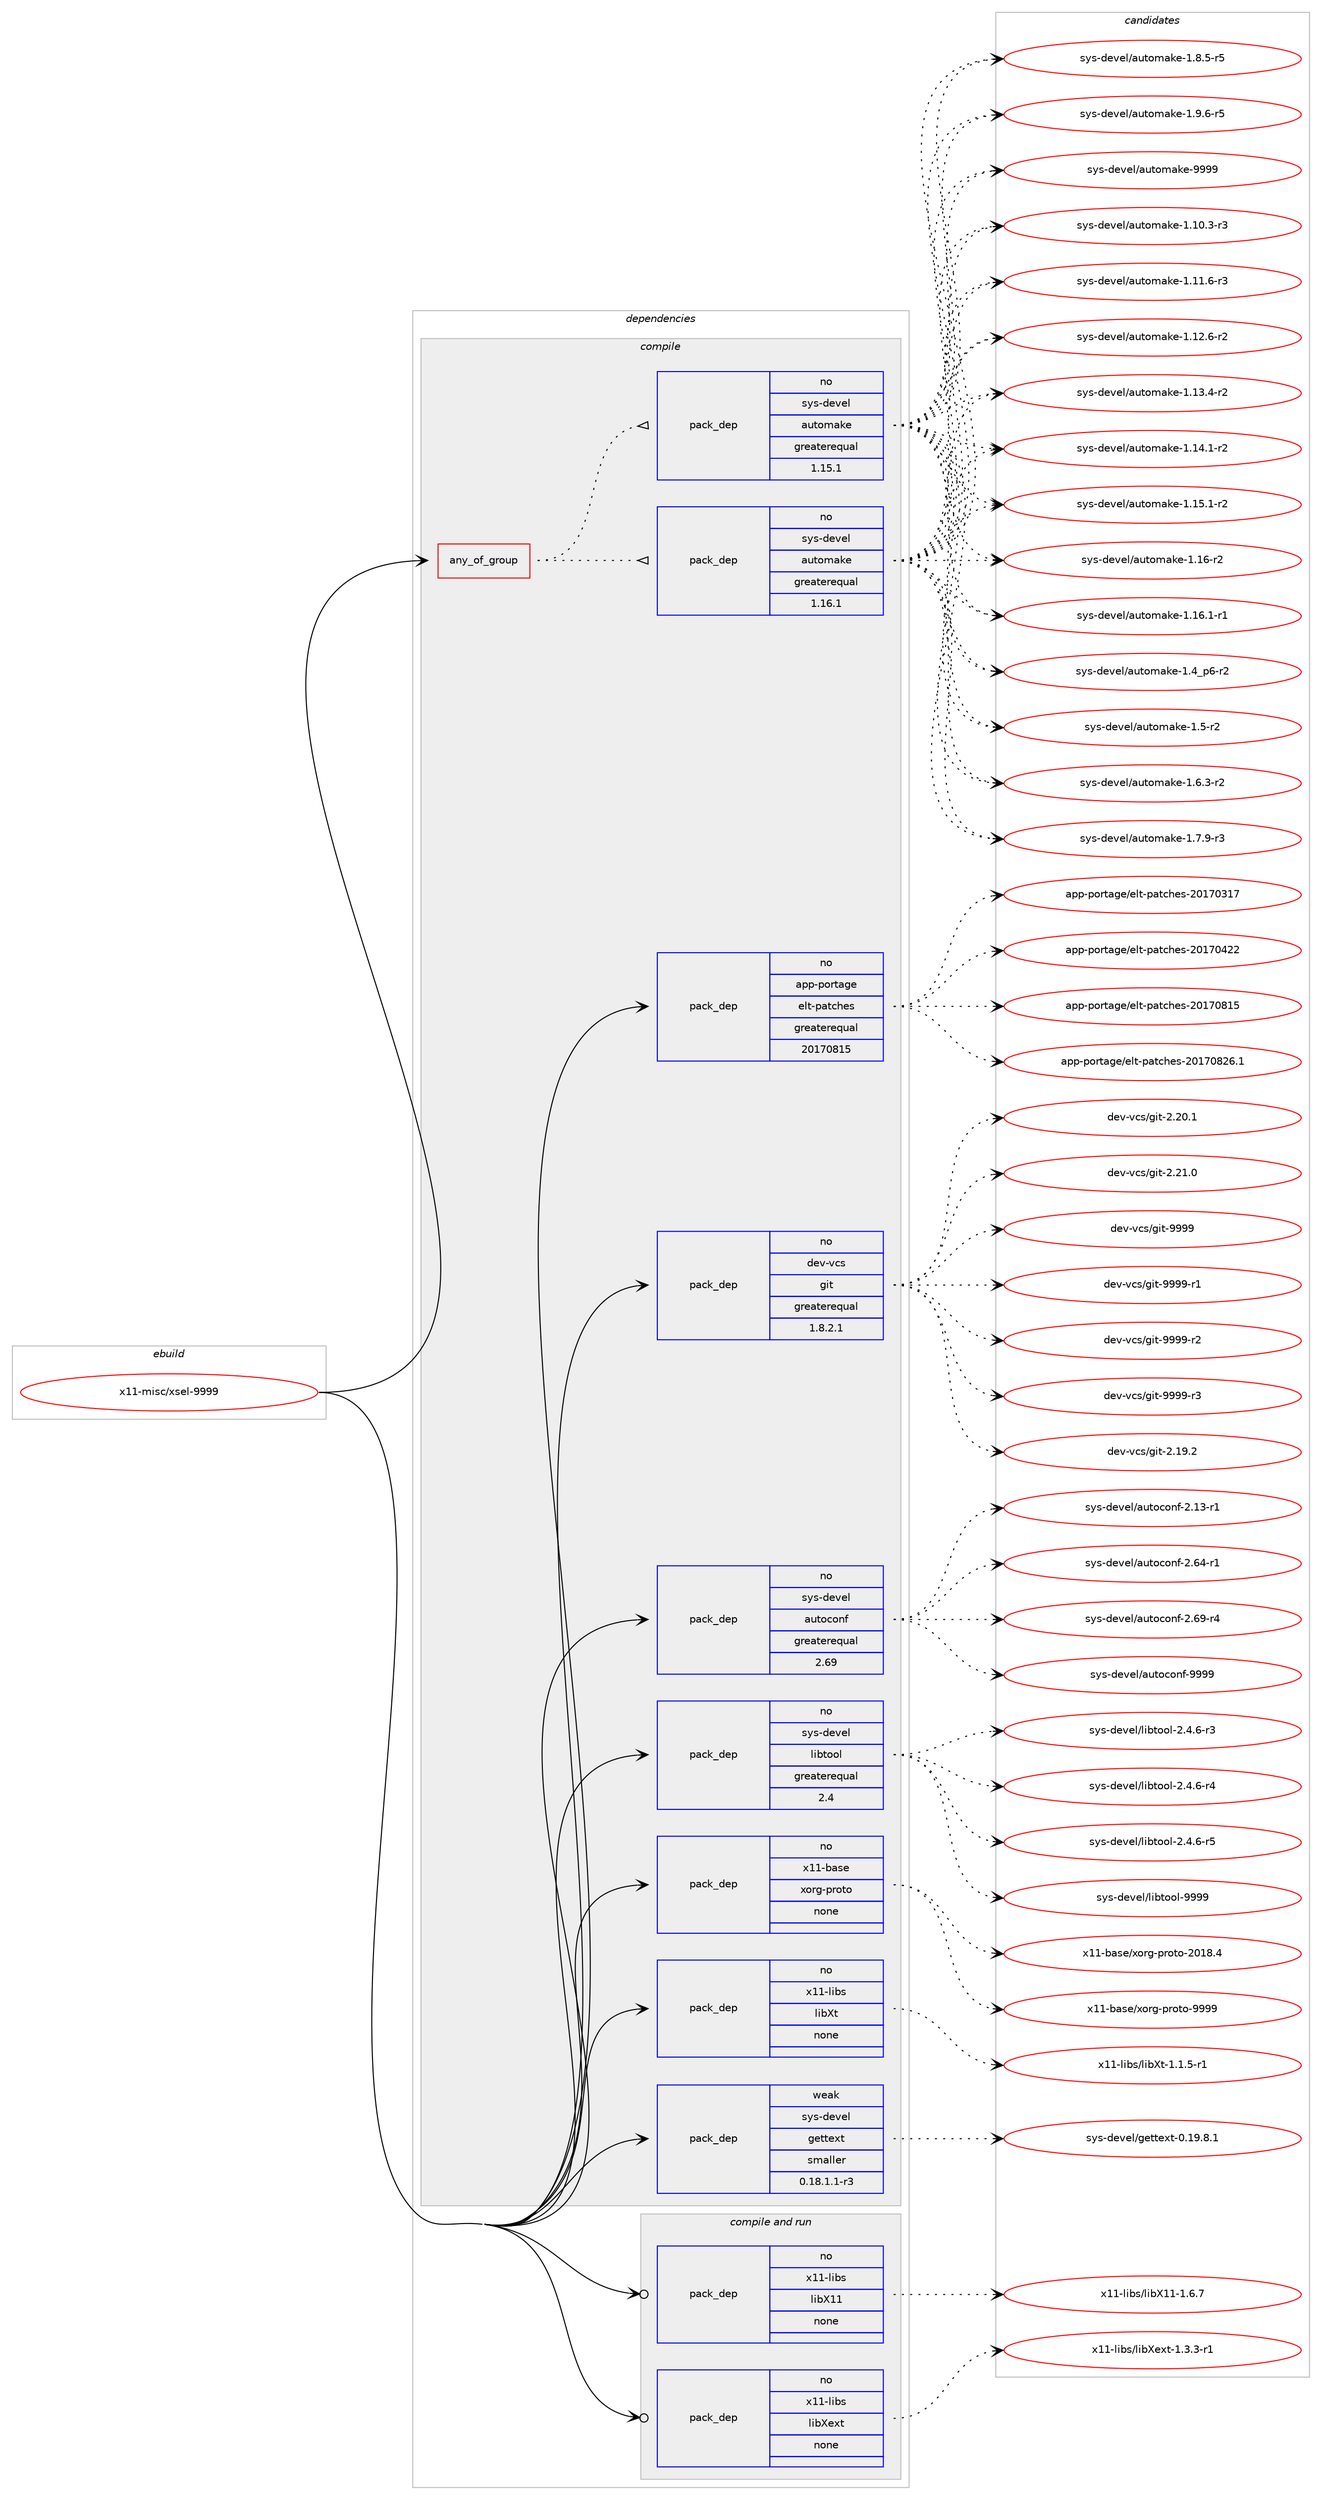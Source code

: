digraph prolog {

# *************
# Graph options
# *************

newrank=true;
concentrate=true;
compound=true;
graph [rankdir=LR,fontname=Helvetica,fontsize=10,ranksep=1.5];#, ranksep=2.5, nodesep=0.2];
edge  [arrowhead=vee];
node  [fontname=Helvetica,fontsize=10];

# **********
# The ebuild
# **********

subgraph cluster_leftcol {
color=gray;
rank=same;
label=<<i>ebuild</i>>;
id [label="x11-misc/xsel-9999", color=red, width=4, href="../x11-misc/xsel-9999.svg"];
}

# ****************
# The dependencies
# ****************

subgraph cluster_midcol {
color=gray;
label=<<i>dependencies</i>>;
subgraph cluster_compile {
fillcolor="#eeeeee";
style=filled;
label=<<i>compile</i>>;
subgraph any28745 {
dependency1766214 [label=<<TABLE BORDER="0" CELLBORDER="1" CELLSPACING="0" CELLPADDING="4"><TR><TD CELLPADDING="10">any_of_group</TD></TR></TABLE>>, shape=none, color=red];subgraph pack1269565 {
dependency1766215 [label=<<TABLE BORDER="0" CELLBORDER="1" CELLSPACING="0" CELLPADDING="4" WIDTH="220"><TR><TD ROWSPAN="6" CELLPADDING="30">pack_dep</TD></TR><TR><TD WIDTH="110">no</TD></TR><TR><TD>sys-devel</TD></TR><TR><TD>automake</TD></TR><TR><TD>greaterequal</TD></TR><TR><TD>1.16.1</TD></TR></TABLE>>, shape=none, color=blue];
}
dependency1766214:e -> dependency1766215:w [weight=20,style="dotted",arrowhead="oinv"];
subgraph pack1269566 {
dependency1766216 [label=<<TABLE BORDER="0" CELLBORDER="1" CELLSPACING="0" CELLPADDING="4" WIDTH="220"><TR><TD ROWSPAN="6" CELLPADDING="30">pack_dep</TD></TR><TR><TD WIDTH="110">no</TD></TR><TR><TD>sys-devel</TD></TR><TR><TD>automake</TD></TR><TR><TD>greaterequal</TD></TR><TR><TD>1.15.1</TD></TR></TABLE>>, shape=none, color=blue];
}
dependency1766214:e -> dependency1766216:w [weight=20,style="dotted",arrowhead="oinv"];
}
id:e -> dependency1766214:w [weight=20,style="solid",arrowhead="vee"];
subgraph pack1269567 {
dependency1766217 [label=<<TABLE BORDER="0" CELLBORDER="1" CELLSPACING="0" CELLPADDING="4" WIDTH="220"><TR><TD ROWSPAN="6" CELLPADDING="30">pack_dep</TD></TR><TR><TD WIDTH="110">no</TD></TR><TR><TD>app-portage</TD></TR><TR><TD>elt-patches</TD></TR><TR><TD>greaterequal</TD></TR><TR><TD>20170815</TD></TR></TABLE>>, shape=none, color=blue];
}
id:e -> dependency1766217:w [weight=20,style="solid",arrowhead="vee"];
subgraph pack1269568 {
dependency1766218 [label=<<TABLE BORDER="0" CELLBORDER="1" CELLSPACING="0" CELLPADDING="4" WIDTH="220"><TR><TD ROWSPAN="6" CELLPADDING="30">pack_dep</TD></TR><TR><TD WIDTH="110">no</TD></TR><TR><TD>dev-vcs</TD></TR><TR><TD>git</TD></TR><TR><TD>greaterequal</TD></TR><TR><TD>1.8.2.1</TD></TR></TABLE>>, shape=none, color=blue];
}
id:e -> dependency1766218:w [weight=20,style="solid",arrowhead="vee"];
subgraph pack1269569 {
dependency1766219 [label=<<TABLE BORDER="0" CELLBORDER="1" CELLSPACING="0" CELLPADDING="4" WIDTH="220"><TR><TD ROWSPAN="6" CELLPADDING="30">pack_dep</TD></TR><TR><TD WIDTH="110">no</TD></TR><TR><TD>sys-devel</TD></TR><TR><TD>autoconf</TD></TR><TR><TD>greaterequal</TD></TR><TR><TD>2.69</TD></TR></TABLE>>, shape=none, color=blue];
}
id:e -> dependency1766219:w [weight=20,style="solid",arrowhead="vee"];
subgraph pack1269570 {
dependency1766220 [label=<<TABLE BORDER="0" CELLBORDER="1" CELLSPACING="0" CELLPADDING="4" WIDTH="220"><TR><TD ROWSPAN="6" CELLPADDING="30">pack_dep</TD></TR><TR><TD WIDTH="110">no</TD></TR><TR><TD>sys-devel</TD></TR><TR><TD>libtool</TD></TR><TR><TD>greaterequal</TD></TR><TR><TD>2.4</TD></TR></TABLE>>, shape=none, color=blue];
}
id:e -> dependency1766220:w [weight=20,style="solid",arrowhead="vee"];
subgraph pack1269571 {
dependency1766221 [label=<<TABLE BORDER="0" CELLBORDER="1" CELLSPACING="0" CELLPADDING="4" WIDTH="220"><TR><TD ROWSPAN="6" CELLPADDING="30">pack_dep</TD></TR><TR><TD WIDTH="110">no</TD></TR><TR><TD>x11-base</TD></TR><TR><TD>xorg-proto</TD></TR><TR><TD>none</TD></TR><TR><TD></TD></TR></TABLE>>, shape=none, color=blue];
}
id:e -> dependency1766221:w [weight=20,style="solid",arrowhead="vee"];
subgraph pack1269572 {
dependency1766222 [label=<<TABLE BORDER="0" CELLBORDER="1" CELLSPACING="0" CELLPADDING="4" WIDTH="220"><TR><TD ROWSPAN="6" CELLPADDING="30">pack_dep</TD></TR><TR><TD WIDTH="110">no</TD></TR><TR><TD>x11-libs</TD></TR><TR><TD>libXt</TD></TR><TR><TD>none</TD></TR><TR><TD></TD></TR></TABLE>>, shape=none, color=blue];
}
id:e -> dependency1766222:w [weight=20,style="solid",arrowhead="vee"];
subgraph pack1269573 {
dependency1766223 [label=<<TABLE BORDER="0" CELLBORDER="1" CELLSPACING="0" CELLPADDING="4" WIDTH="220"><TR><TD ROWSPAN="6" CELLPADDING="30">pack_dep</TD></TR><TR><TD WIDTH="110">weak</TD></TR><TR><TD>sys-devel</TD></TR><TR><TD>gettext</TD></TR><TR><TD>smaller</TD></TR><TR><TD>0.18.1.1-r3</TD></TR></TABLE>>, shape=none, color=blue];
}
id:e -> dependency1766223:w [weight=20,style="solid",arrowhead="vee"];
}
subgraph cluster_compileandrun {
fillcolor="#eeeeee";
style=filled;
label=<<i>compile and run</i>>;
subgraph pack1269574 {
dependency1766224 [label=<<TABLE BORDER="0" CELLBORDER="1" CELLSPACING="0" CELLPADDING="4" WIDTH="220"><TR><TD ROWSPAN="6" CELLPADDING="30">pack_dep</TD></TR><TR><TD WIDTH="110">no</TD></TR><TR><TD>x11-libs</TD></TR><TR><TD>libX11</TD></TR><TR><TD>none</TD></TR><TR><TD></TD></TR></TABLE>>, shape=none, color=blue];
}
id:e -> dependency1766224:w [weight=20,style="solid",arrowhead="odotvee"];
subgraph pack1269575 {
dependency1766225 [label=<<TABLE BORDER="0" CELLBORDER="1" CELLSPACING="0" CELLPADDING="4" WIDTH="220"><TR><TD ROWSPAN="6" CELLPADDING="30">pack_dep</TD></TR><TR><TD WIDTH="110">no</TD></TR><TR><TD>x11-libs</TD></TR><TR><TD>libXext</TD></TR><TR><TD>none</TD></TR><TR><TD></TD></TR></TABLE>>, shape=none, color=blue];
}
id:e -> dependency1766225:w [weight=20,style="solid",arrowhead="odotvee"];
}
subgraph cluster_run {
fillcolor="#eeeeee";
style=filled;
label=<<i>run</i>>;
}
}

# **************
# The candidates
# **************

subgraph cluster_choices {
rank=same;
color=gray;
label=<<i>candidates</i>>;

subgraph choice1269565 {
color=black;
nodesep=1;
choice11512111545100101118101108479711711611110997107101454946494846514511451 [label="sys-devel/automake-1.10.3-r3", color=red, width=4,href="../sys-devel/automake-1.10.3-r3.svg"];
choice11512111545100101118101108479711711611110997107101454946494946544511451 [label="sys-devel/automake-1.11.6-r3", color=red, width=4,href="../sys-devel/automake-1.11.6-r3.svg"];
choice11512111545100101118101108479711711611110997107101454946495046544511450 [label="sys-devel/automake-1.12.6-r2", color=red, width=4,href="../sys-devel/automake-1.12.6-r2.svg"];
choice11512111545100101118101108479711711611110997107101454946495146524511450 [label="sys-devel/automake-1.13.4-r2", color=red, width=4,href="../sys-devel/automake-1.13.4-r2.svg"];
choice11512111545100101118101108479711711611110997107101454946495246494511450 [label="sys-devel/automake-1.14.1-r2", color=red, width=4,href="../sys-devel/automake-1.14.1-r2.svg"];
choice11512111545100101118101108479711711611110997107101454946495346494511450 [label="sys-devel/automake-1.15.1-r2", color=red, width=4,href="../sys-devel/automake-1.15.1-r2.svg"];
choice1151211154510010111810110847971171161111099710710145494649544511450 [label="sys-devel/automake-1.16-r2", color=red, width=4,href="../sys-devel/automake-1.16-r2.svg"];
choice11512111545100101118101108479711711611110997107101454946495446494511449 [label="sys-devel/automake-1.16.1-r1", color=red, width=4,href="../sys-devel/automake-1.16.1-r1.svg"];
choice115121115451001011181011084797117116111109971071014549465295112544511450 [label="sys-devel/automake-1.4_p6-r2", color=red, width=4,href="../sys-devel/automake-1.4_p6-r2.svg"];
choice11512111545100101118101108479711711611110997107101454946534511450 [label="sys-devel/automake-1.5-r2", color=red, width=4,href="../sys-devel/automake-1.5-r2.svg"];
choice115121115451001011181011084797117116111109971071014549465446514511450 [label="sys-devel/automake-1.6.3-r2", color=red, width=4,href="../sys-devel/automake-1.6.3-r2.svg"];
choice115121115451001011181011084797117116111109971071014549465546574511451 [label="sys-devel/automake-1.7.9-r3", color=red, width=4,href="../sys-devel/automake-1.7.9-r3.svg"];
choice115121115451001011181011084797117116111109971071014549465646534511453 [label="sys-devel/automake-1.8.5-r5", color=red, width=4,href="../sys-devel/automake-1.8.5-r5.svg"];
choice115121115451001011181011084797117116111109971071014549465746544511453 [label="sys-devel/automake-1.9.6-r5", color=red, width=4,href="../sys-devel/automake-1.9.6-r5.svg"];
choice115121115451001011181011084797117116111109971071014557575757 [label="sys-devel/automake-9999", color=red, width=4,href="../sys-devel/automake-9999.svg"];
dependency1766215:e -> choice11512111545100101118101108479711711611110997107101454946494846514511451:w [style=dotted,weight="100"];
dependency1766215:e -> choice11512111545100101118101108479711711611110997107101454946494946544511451:w [style=dotted,weight="100"];
dependency1766215:e -> choice11512111545100101118101108479711711611110997107101454946495046544511450:w [style=dotted,weight="100"];
dependency1766215:e -> choice11512111545100101118101108479711711611110997107101454946495146524511450:w [style=dotted,weight="100"];
dependency1766215:e -> choice11512111545100101118101108479711711611110997107101454946495246494511450:w [style=dotted,weight="100"];
dependency1766215:e -> choice11512111545100101118101108479711711611110997107101454946495346494511450:w [style=dotted,weight="100"];
dependency1766215:e -> choice1151211154510010111810110847971171161111099710710145494649544511450:w [style=dotted,weight="100"];
dependency1766215:e -> choice11512111545100101118101108479711711611110997107101454946495446494511449:w [style=dotted,weight="100"];
dependency1766215:e -> choice115121115451001011181011084797117116111109971071014549465295112544511450:w [style=dotted,weight="100"];
dependency1766215:e -> choice11512111545100101118101108479711711611110997107101454946534511450:w [style=dotted,weight="100"];
dependency1766215:e -> choice115121115451001011181011084797117116111109971071014549465446514511450:w [style=dotted,weight="100"];
dependency1766215:e -> choice115121115451001011181011084797117116111109971071014549465546574511451:w [style=dotted,weight="100"];
dependency1766215:e -> choice115121115451001011181011084797117116111109971071014549465646534511453:w [style=dotted,weight="100"];
dependency1766215:e -> choice115121115451001011181011084797117116111109971071014549465746544511453:w [style=dotted,weight="100"];
dependency1766215:e -> choice115121115451001011181011084797117116111109971071014557575757:w [style=dotted,weight="100"];
}
subgraph choice1269566 {
color=black;
nodesep=1;
choice11512111545100101118101108479711711611110997107101454946494846514511451 [label="sys-devel/automake-1.10.3-r3", color=red, width=4,href="../sys-devel/automake-1.10.3-r3.svg"];
choice11512111545100101118101108479711711611110997107101454946494946544511451 [label="sys-devel/automake-1.11.6-r3", color=red, width=4,href="../sys-devel/automake-1.11.6-r3.svg"];
choice11512111545100101118101108479711711611110997107101454946495046544511450 [label="sys-devel/automake-1.12.6-r2", color=red, width=4,href="../sys-devel/automake-1.12.6-r2.svg"];
choice11512111545100101118101108479711711611110997107101454946495146524511450 [label="sys-devel/automake-1.13.4-r2", color=red, width=4,href="../sys-devel/automake-1.13.4-r2.svg"];
choice11512111545100101118101108479711711611110997107101454946495246494511450 [label="sys-devel/automake-1.14.1-r2", color=red, width=4,href="../sys-devel/automake-1.14.1-r2.svg"];
choice11512111545100101118101108479711711611110997107101454946495346494511450 [label="sys-devel/automake-1.15.1-r2", color=red, width=4,href="../sys-devel/automake-1.15.1-r2.svg"];
choice1151211154510010111810110847971171161111099710710145494649544511450 [label="sys-devel/automake-1.16-r2", color=red, width=4,href="../sys-devel/automake-1.16-r2.svg"];
choice11512111545100101118101108479711711611110997107101454946495446494511449 [label="sys-devel/automake-1.16.1-r1", color=red, width=4,href="../sys-devel/automake-1.16.1-r1.svg"];
choice115121115451001011181011084797117116111109971071014549465295112544511450 [label="sys-devel/automake-1.4_p6-r2", color=red, width=4,href="../sys-devel/automake-1.4_p6-r2.svg"];
choice11512111545100101118101108479711711611110997107101454946534511450 [label="sys-devel/automake-1.5-r2", color=red, width=4,href="../sys-devel/automake-1.5-r2.svg"];
choice115121115451001011181011084797117116111109971071014549465446514511450 [label="sys-devel/automake-1.6.3-r2", color=red, width=4,href="../sys-devel/automake-1.6.3-r2.svg"];
choice115121115451001011181011084797117116111109971071014549465546574511451 [label="sys-devel/automake-1.7.9-r3", color=red, width=4,href="../sys-devel/automake-1.7.9-r3.svg"];
choice115121115451001011181011084797117116111109971071014549465646534511453 [label="sys-devel/automake-1.8.5-r5", color=red, width=4,href="../sys-devel/automake-1.8.5-r5.svg"];
choice115121115451001011181011084797117116111109971071014549465746544511453 [label="sys-devel/automake-1.9.6-r5", color=red, width=4,href="../sys-devel/automake-1.9.6-r5.svg"];
choice115121115451001011181011084797117116111109971071014557575757 [label="sys-devel/automake-9999", color=red, width=4,href="../sys-devel/automake-9999.svg"];
dependency1766216:e -> choice11512111545100101118101108479711711611110997107101454946494846514511451:w [style=dotted,weight="100"];
dependency1766216:e -> choice11512111545100101118101108479711711611110997107101454946494946544511451:w [style=dotted,weight="100"];
dependency1766216:e -> choice11512111545100101118101108479711711611110997107101454946495046544511450:w [style=dotted,weight="100"];
dependency1766216:e -> choice11512111545100101118101108479711711611110997107101454946495146524511450:w [style=dotted,weight="100"];
dependency1766216:e -> choice11512111545100101118101108479711711611110997107101454946495246494511450:w [style=dotted,weight="100"];
dependency1766216:e -> choice11512111545100101118101108479711711611110997107101454946495346494511450:w [style=dotted,weight="100"];
dependency1766216:e -> choice1151211154510010111810110847971171161111099710710145494649544511450:w [style=dotted,weight="100"];
dependency1766216:e -> choice11512111545100101118101108479711711611110997107101454946495446494511449:w [style=dotted,weight="100"];
dependency1766216:e -> choice115121115451001011181011084797117116111109971071014549465295112544511450:w [style=dotted,weight="100"];
dependency1766216:e -> choice11512111545100101118101108479711711611110997107101454946534511450:w [style=dotted,weight="100"];
dependency1766216:e -> choice115121115451001011181011084797117116111109971071014549465446514511450:w [style=dotted,weight="100"];
dependency1766216:e -> choice115121115451001011181011084797117116111109971071014549465546574511451:w [style=dotted,weight="100"];
dependency1766216:e -> choice115121115451001011181011084797117116111109971071014549465646534511453:w [style=dotted,weight="100"];
dependency1766216:e -> choice115121115451001011181011084797117116111109971071014549465746544511453:w [style=dotted,weight="100"];
dependency1766216:e -> choice115121115451001011181011084797117116111109971071014557575757:w [style=dotted,weight="100"];
}
subgraph choice1269567 {
color=black;
nodesep=1;
choice97112112451121111141169710310147101108116451129711699104101115455048495548514955 [label="app-portage/elt-patches-20170317", color=red, width=4,href="../app-portage/elt-patches-20170317.svg"];
choice97112112451121111141169710310147101108116451129711699104101115455048495548525050 [label="app-portage/elt-patches-20170422", color=red, width=4,href="../app-portage/elt-patches-20170422.svg"];
choice97112112451121111141169710310147101108116451129711699104101115455048495548564953 [label="app-portage/elt-patches-20170815", color=red, width=4,href="../app-portage/elt-patches-20170815.svg"];
choice971121124511211111411697103101471011081164511297116991041011154550484955485650544649 [label="app-portage/elt-patches-20170826.1", color=red, width=4,href="../app-portage/elt-patches-20170826.1.svg"];
dependency1766217:e -> choice97112112451121111141169710310147101108116451129711699104101115455048495548514955:w [style=dotted,weight="100"];
dependency1766217:e -> choice97112112451121111141169710310147101108116451129711699104101115455048495548525050:w [style=dotted,weight="100"];
dependency1766217:e -> choice97112112451121111141169710310147101108116451129711699104101115455048495548564953:w [style=dotted,weight="100"];
dependency1766217:e -> choice971121124511211111411697103101471011081164511297116991041011154550484955485650544649:w [style=dotted,weight="100"];
}
subgraph choice1269568 {
color=black;
nodesep=1;
choice10010111845118991154710310511645504649574650 [label="dev-vcs/git-2.19.2", color=red, width=4,href="../dev-vcs/git-2.19.2.svg"];
choice10010111845118991154710310511645504650484649 [label="dev-vcs/git-2.20.1", color=red, width=4,href="../dev-vcs/git-2.20.1.svg"];
choice10010111845118991154710310511645504650494648 [label="dev-vcs/git-2.21.0", color=red, width=4,href="../dev-vcs/git-2.21.0.svg"];
choice1001011184511899115471031051164557575757 [label="dev-vcs/git-9999", color=red, width=4,href="../dev-vcs/git-9999.svg"];
choice10010111845118991154710310511645575757574511449 [label="dev-vcs/git-9999-r1", color=red, width=4,href="../dev-vcs/git-9999-r1.svg"];
choice10010111845118991154710310511645575757574511450 [label="dev-vcs/git-9999-r2", color=red, width=4,href="../dev-vcs/git-9999-r2.svg"];
choice10010111845118991154710310511645575757574511451 [label="dev-vcs/git-9999-r3", color=red, width=4,href="../dev-vcs/git-9999-r3.svg"];
dependency1766218:e -> choice10010111845118991154710310511645504649574650:w [style=dotted,weight="100"];
dependency1766218:e -> choice10010111845118991154710310511645504650484649:w [style=dotted,weight="100"];
dependency1766218:e -> choice10010111845118991154710310511645504650494648:w [style=dotted,weight="100"];
dependency1766218:e -> choice1001011184511899115471031051164557575757:w [style=dotted,weight="100"];
dependency1766218:e -> choice10010111845118991154710310511645575757574511449:w [style=dotted,weight="100"];
dependency1766218:e -> choice10010111845118991154710310511645575757574511450:w [style=dotted,weight="100"];
dependency1766218:e -> choice10010111845118991154710310511645575757574511451:w [style=dotted,weight="100"];
}
subgraph choice1269569 {
color=black;
nodesep=1;
choice1151211154510010111810110847971171161119911111010245504649514511449 [label="sys-devel/autoconf-2.13-r1", color=red, width=4,href="../sys-devel/autoconf-2.13-r1.svg"];
choice1151211154510010111810110847971171161119911111010245504654524511449 [label="sys-devel/autoconf-2.64-r1", color=red, width=4,href="../sys-devel/autoconf-2.64-r1.svg"];
choice1151211154510010111810110847971171161119911111010245504654574511452 [label="sys-devel/autoconf-2.69-r4", color=red, width=4,href="../sys-devel/autoconf-2.69-r4.svg"];
choice115121115451001011181011084797117116111991111101024557575757 [label="sys-devel/autoconf-9999", color=red, width=4,href="../sys-devel/autoconf-9999.svg"];
dependency1766219:e -> choice1151211154510010111810110847971171161119911111010245504649514511449:w [style=dotted,weight="100"];
dependency1766219:e -> choice1151211154510010111810110847971171161119911111010245504654524511449:w [style=dotted,weight="100"];
dependency1766219:e -> choice1151211154510010111810110847971171161119911111010245504654574511452:w [style=dotted,weight="100"];
dependency1766219:e -> choice115121115451001011181011084797117116111991111101024557575757:w [style=dotted,weight="100"];
}
subgraph choice1269570 {
color=black;
nodesep=1;
choice1151211154510010111810110847108105981161111111084550465246544511451 [label="sys-devel/libtool-2.4.6-r3", color=red, width=4,href="../sys-devel/libtool-2.4.6-r3.svg"];
choice1151211154510010111810110847108105981161111111084550465246544511452 [label="sys-devel/libtool-2.4.6-r4", color=red, width=4,href="../sys-devel/libtool-2.4.6-r4.svg"];
choice1151211154510010111810110847108105981161111111084550465246544511453 [label="sys-devel/libtool-2.4.6-r5", color=red, width=4,href="../sys-devel/libtool-2.4.6-r5.svg"];
choice1151211154510010111810110847108105981161111111084557575757 [label="sys-devel/libtool-9999", color=red, width=4,href="../sys-devel/libtool-9999.svg"];
dependency1766220:e -> choice1151211154510010111810110847108105981161111111084550465246544511451:w [style=dotted,weight="100"];
dependency1766220:e -> choice1151211154510010111810110847108105981161111111084550465246544511452:w [style=dotted,weight="100"];
dependency1766220:e -> choice1151211154510010111810110847108105981161111111084550465246544511453:w [style=dotted,weight="100"];
dependency1766220:e -> choice1151211154510010111810110847108105981161111111084557575757:w [style=dotted,weight="100"];
}
subgraph choice1269571 {
color=black;
nodesep=1;
choice1204949459897115101471201111141034511211411111611145504849564652 [label="x11-base/xorg-proto-2018.4", color=red, width=4,href="../x11-base/xorg-proto-2018.4.svg"];
choice120494945989711510147120111114103451121141111161114557575757 [label="x11-base/xorg-proto-9999", color=red, width=4,href="../x11-base/xorg-proto-9999.svg"];
dependency1766221:e -> choice1204949459897115101471201111141034511211411111611145504849564652:w [style=dotted,weight="100"];
dependency1766221:e -> choice120494945989711510147120111114103451121141111161114557575757:w [style=dotted,weight="100"];
}
subgraph choice1269572 {
color=black;
nodesep=1;
choice120494945108105981154710810598881164549464946534511449 [label="x11-libs/libXt-1.1.5-r1", color=red, width=4,href="../x11-libs/libXt-1.1.5-r1.svg"];
dependency1766222:e -> choice120494945108105981154710810598881164549464946534511449:w [style=dotted,weight="100"];
}
subgraph choice1269573 {
color=black;
nodesep=1;
choice1151211154510010111810110847103101116116101120116454846495746564649 [label="sys-devel/gettext-0.19.8.1", color=red, width=4,href="../sys-devel/gettext-0.19.8.1.svg"];
dependency1766223:e -> choice1151211154510010111810110847103101116116101120116454846495746564649:w [style=dotted,weight="100"];
}
subgraph choice1269574 {
color=black;
nodesep=1;
choice120494945108105981154710810598884949454946544655 [label="x11-libs/libX11-1.6.7", color=red, width=4,href="../x11-libs/libX11-1.6.7.svg"];
dependency1766224:e -> choice120494945108105981154710810598884949454946544655:w [style=dotted,weight="100"];
}
subgraph choice1269575 {
color=black;
nodesep=1;
choice120494945108105981154710810598881011201164549465146514511449 [label="x11-libs/libXext-1.3.3-r1", color=red, width=4,href="../x11-libs/libXext-1.3.3-r1.svg"];
dependency1766225:e -> choice120494945108105981154710810598881011201164549465146514511449:w [style=dotted,weight="100"];
}
}

}
